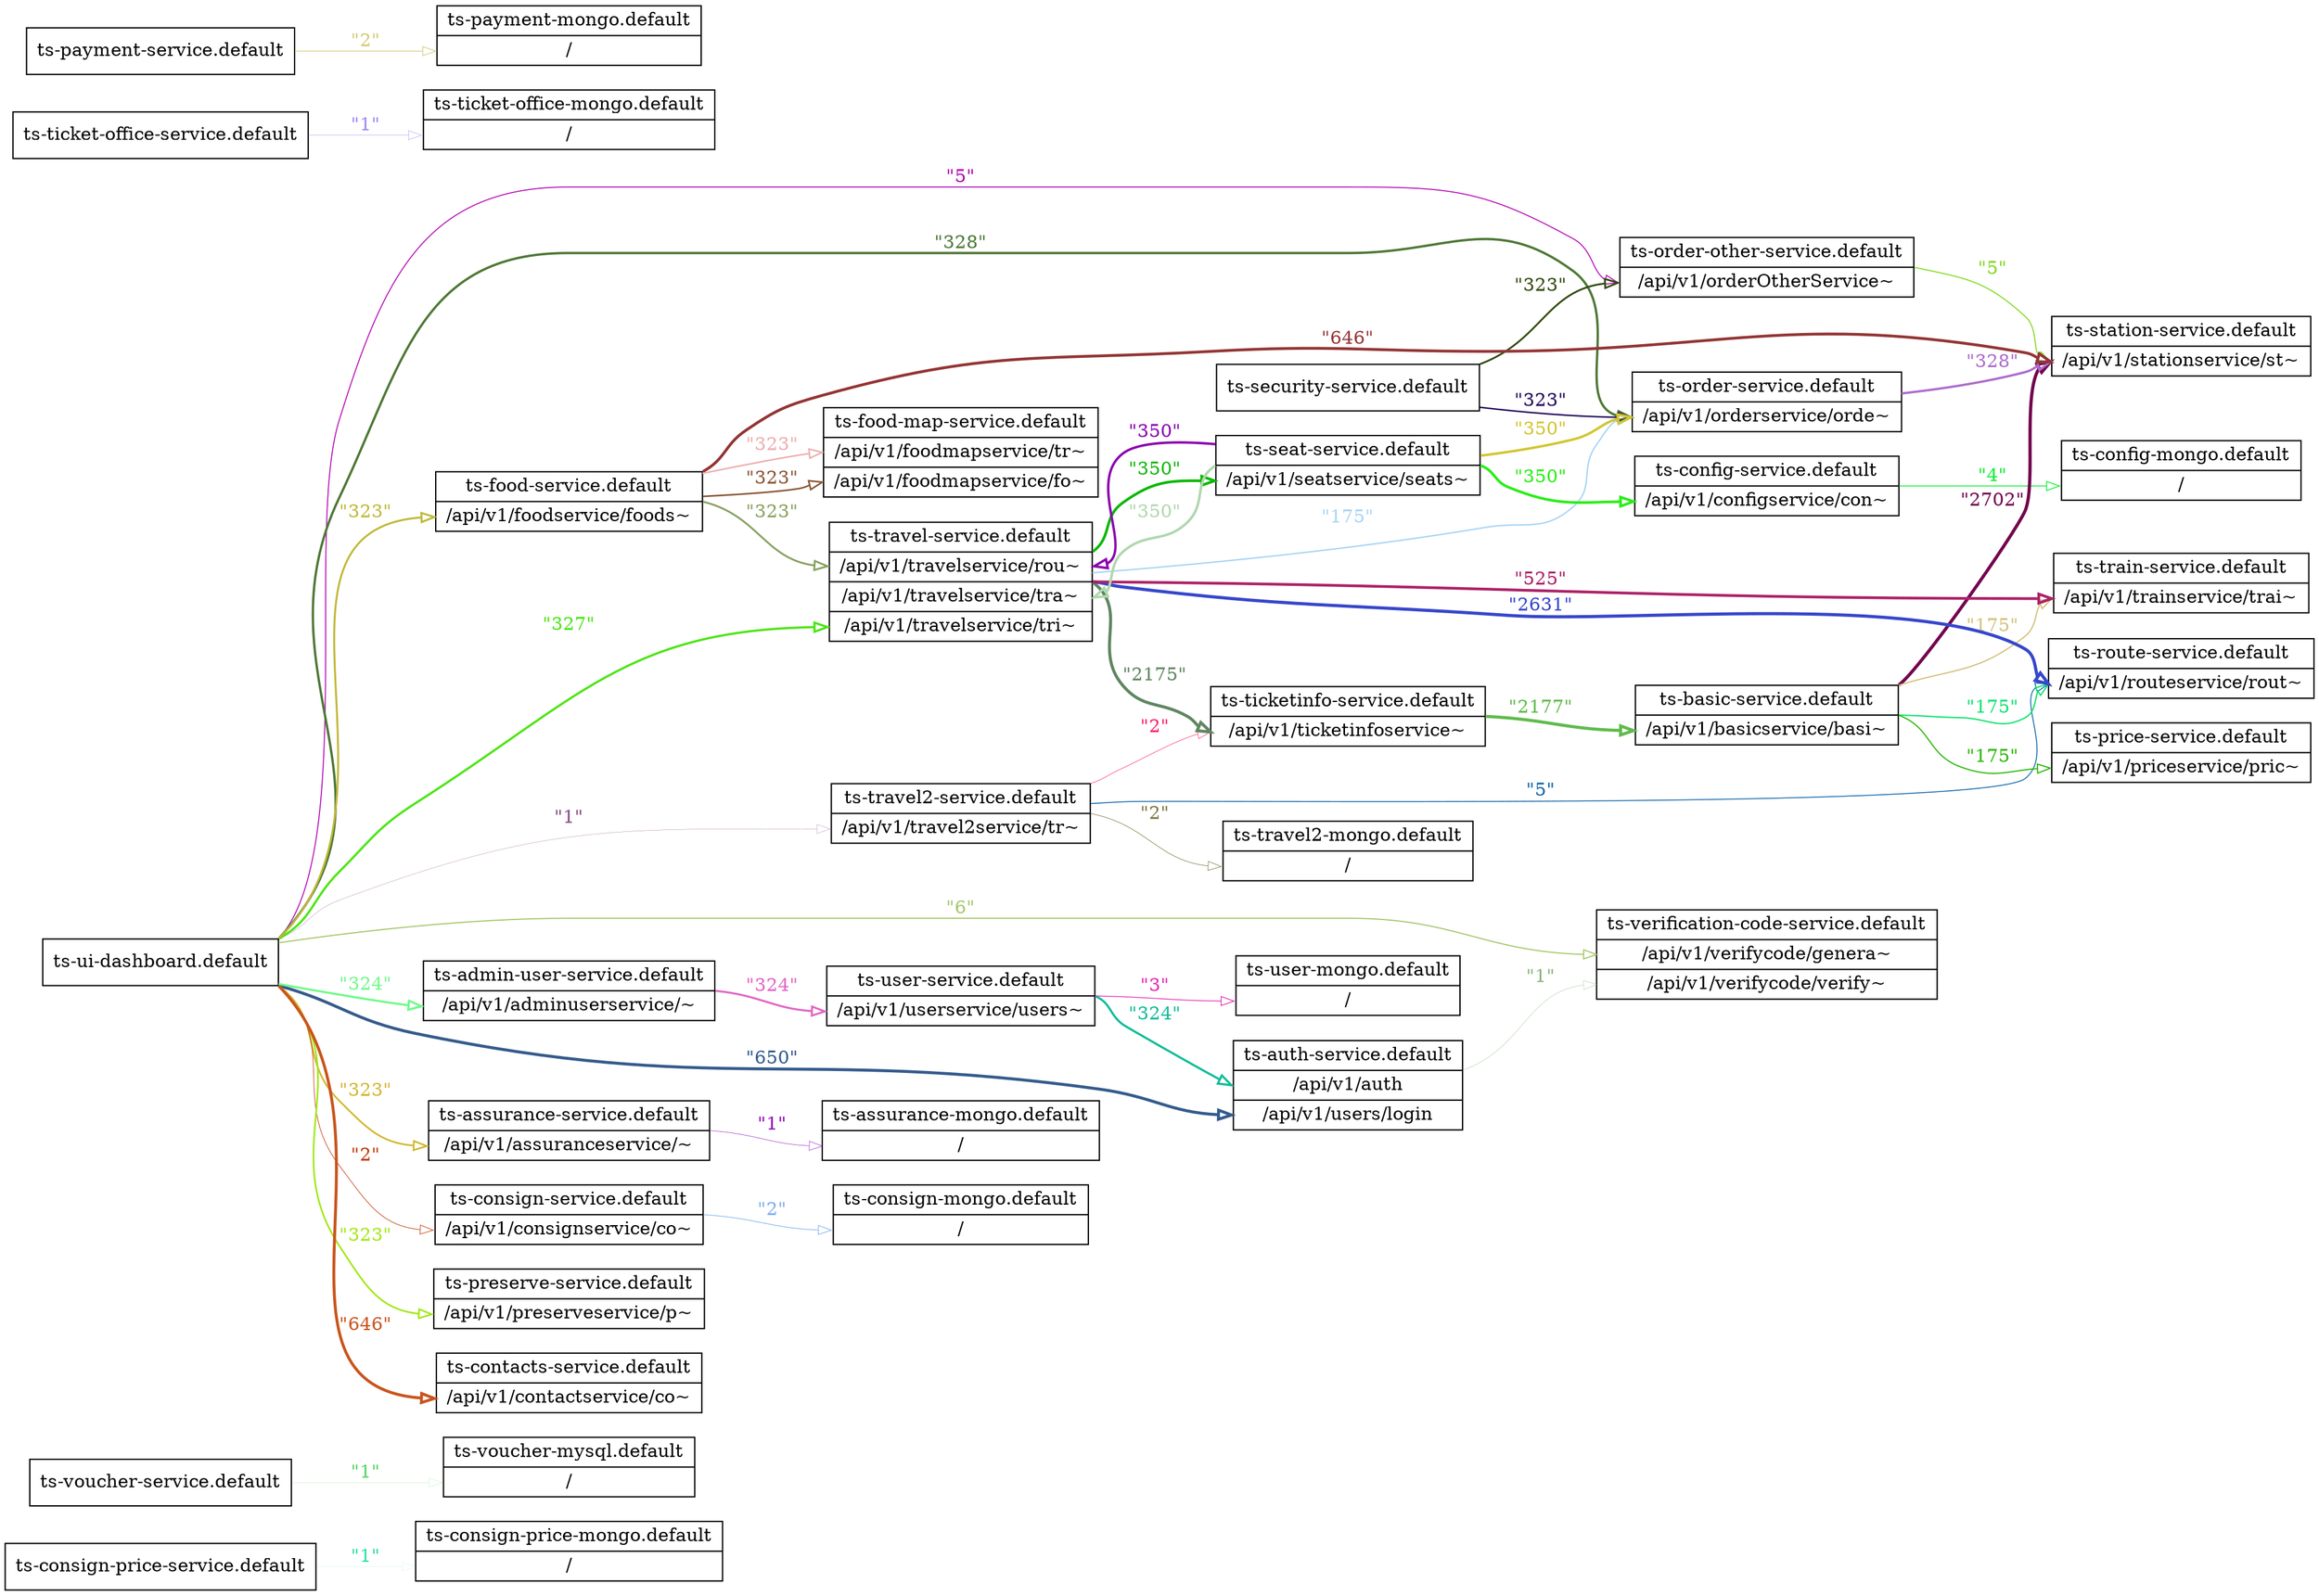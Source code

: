digraph endpoints_istio {
rankdir = LR;
node [shape=record];
ts_consign_price_service_default:_:e  -> ts_consign_price_mongo_default:_ [label = <<font color="#27dea5">"1"</font>> arrowhead="empty" color="#27dea5" penwidth=0.052083333333333336];

ts_consign_price_service_default[
shape="record"
label="<ts_consign_price_service_default> ts-consign-price-service.default"
]
ts_voucher_service_default:_:e  -> ts_voucher_mysql_default:_ [label = <<font color="#4dd45b">"1"</font>> arrowhead="empty" color="#4dd45b" penwidth=0.10416666666666667];

ts_voucher_service_default[
shape="record"
label="<ts_voucher_service_default> ts-voucher-service.default"
]
ts_ui_dashboard_default:_api_v1_travel2service_tr_:e  -> ts_travel2_service_default:_api_v1_travel2service_tr_ [label = <<font color="#84467f">"1"</font>> arrowhead="empty" color="#84467f" penwidth=0.15625];

ts_ui_dashboard_default[
shape="record"
label="<ts_ui_dashboard_default> ts-ui-dashboard.default"
]
ts_auth_service_default:_api_v1_verifycode_verify_:e  -> ts_verification_code_service_default:_api_v1_verifycode_verify_ [label = <<font color="#87b57d">"1"</font>> arrowhead="empty" color="#87b57d" penwidth=0.20833333333333334];

ts_auth_service_default[
shape="record"
label="<ts_auth_service_default> ts-auth-service.default"
]
ts_ticket_office_service_default:_:e  -> ts_ticket_office_mongo_default:_ [label = <<font color="#9f84f2">"1"</font>> arrowhead="empty" color="#9f84f2" penwidth=0.2604166666666667];

ts_ticket_office_service_default[
shape="record"
label="<ts_ticket_office_service_default> ts-ticket-office-service.default"
]
ts_assurance_service_default:_:e  -> ts_assurance_mongo_default:_ [label = <<font color="#8f0cb7">"1"</font>> arrowhead="empty" color="#8f0cb7" penwidth=0.3125];

ts_assurance_service_default[
shape="record"
label="<ts_assurance_service_default> ts-assurance-service.default"
]
ts_travel2_service_default:_api_v1_ticketinfoservice_:e  -> ts_ticketinfo_service_default:_api_v1_ticketinfoservice_ [label = <<font color="#fd206d">"2"</font>> arrowhead="empty" color="#fd206d" penwidth=0.3645833333333333];

ts_travel2_service_default[
shape="record"
label="<ts_travel2_service_default> ts-travel2-service.default"
]
ts_travel2_service_default:_:e  -> ts_travel2_mongo_default:_ [label = <<font color="#7e7845">"2"</font>> arrowhead="empty" color="#7e7845" penwidth=0.41666666666666663];
ts_ui_dashboard_default:_api_v1_consignservice_co_:e  -> ts_consign_service_default:_api_v1_consignservice_co_ [label = <<font color="#be3d0b">"2"</font>> arrowhead="empty" color="#be3d0b" penwidth=0.46874999999999994];
ts_consign_service_default:_:e  -> ts_consign_mongo_default:_ [label = <<font color="#7fafed">"2"</font>> arrowhead="empty" color="#7fafed" penwidth=0.5208333333333333];

ts_consign_service_default[
shape="record"
label="<ts_consign_service_default> ts-consign-service.default"
]
ts_payment_service_default:_:e  -> ts_payment_mongo_default:_ [label = <<font color="#d2cc79">"2"</font>> arrowhead="empty" color="#d2cc79" penwidth=0.5729166666666666];

ts_payment_service_default[
shape="record"
label="<ts_payment_service_default> ts-payment-service.default"
]
ts_user_service_default:_:e  -> ts_user_mongo_default:_ [label = <<font color="#e528b6">"3"</font>> arrowhead="empty" color="#e528b6" penwidth=0.625];

ts_user_service_default[
shape="record"
label="<ts_user_service_default> ts-user-service.default"
]
ts_config_service_default:_:e  -> ts_config_mongo_default:_ [label = <<font color="#0eee31">"4"</font>> arrowhead="empty" color="#0eee31" penwidth=0.6770833333333334];

ts_config_service_default[
shape="record"
label="<ts_config_service_default> ts-config-service.default"
]
ts_travel2_service_default:_api_v1_routeservice_rout_:e  -> ts_route_service_default:_api_v1_routeservice_rout_ [label = <<font color="#1367ab">"5"</font>> arrowhead="empty" color="#1367ab" penwidth=0.7291666666666667];
ts_ui_dashboard_default:_api_v1_orderOtherService_:e  -> ts_order_other_service_default:_api_v1_orderOtherService_ [label = <<font color="#b208b4">"5"</font>> arrowhead="empty" color="#b208b4" penwidth=0.7812500000000001];
ts_order_other_service_default:_api_v1_stationservice_st_:e  -> ts_station_service_default:_api_v1_stationservice_st_ [label = <<font color="#83d921">"5"</font>> arrowhead="empty" color="#83d921" penwidth=0.8333333333333335];

ts_order_other_service_default[
shape="record"
label="<ts_order_other_service_default> ts-order-other-service.default"
]
ts_ui_dashboard_default:_api_v1_verifycode_genera_:e  -> ts_verification_code_service_default:_api_v1_verifycode_genera_ [label = <<font color="#a6c669">"6"</font>> arrowhead="empty" color="#a6c669" penwidth=0.8854166666666669];
ts_basic_service_default:_api_v1_priceservice_pric_:e  -> ts_price_service_default:_api_v1_priceservice_pric_ [label = <<font color="#2db80a">"175"</font>> arrowhead="empty" color="#2db80a" penwidth=0.9375000000000002];

ts_basic_service_default[
shape="record"
label="<ts_basic_service_default> ts-basic-service.default"
]
ts_basic_service_default:_api_v1_trainservice_trai_:e  -> ts_train_service_default:_api_v1_trainservice_trai_ [label = <<font color="#d3c27d">"175"</font>> arrowhead="empty" color="#d3c27d" penwidth=0.9895833333333336];
ts_basic_service_default:_api_v1_routeservice_rout_:e  -> ts_route_service_default:_api_v1_routeservice_rout_ [label = <<font color="#11e370">"175"</font>> arrowhead="empty" color="#11e370" penwidth=1.041666666666667];
ts_travel_service_default:_api_v1_orderservice_orde_:e  -> ts_order_service_default:_api_v1_orderservice_orde_ [label = <<font color="#a8d5f4">"175"</font>> arrowhead="empty" color="#a8d5f4" penwidth=1.0937500000000002];

ts_travel_service_default[
shape="record"
label="<ts_travel_service_default> ts-travel-service.default"
]
ts_security_service_default:_api_v1_orderservice_orde_:e  -> ts_order_service_default:_api_v1_orderservice_orde_ [label = <<font color="#230a5a">"323"</font>> arrowhead="empty" color="#230a5a" penwidth=1.1458333333333335];

ts_security_service_default[
shape="record"
label="<ts_security_service_default> ts-security-service.default"
]
ts_food_service_default:_api_v1_foodmapservice_tr_:e  -> ts_food_map_service_default:_api_v1_foodmapservice_tr_ [label = <<font color="#edaeaf">"323"</font>> arrowhead="empty" color="#edaeaf" penwidth=1.1979166666666667];

ts_food_service_default[
shape="record"
label="<ts_food_service_default> ts-food-service.default"
]
ts_food_service_default:_api_v1_foodmapservice_fo_:e  -> ts_food_map_service_default:_api_v1_foodmapservice_fo_ [label = <<font color="#8a5536">"323"</font>> arrowhead="empty" color="#8a5536" penwidth=1.25];
ts_ui_dashboard_default:_api_v1_preserveservice_p_:e  -> ts_preserve_service_default:_api_v1_preserveservice_p_ [label = <<font color="#a2e81a">"323"</font>> arrowhead="empty" color="#a2e81a" penwidth=1.3020833333333333];
ts_ui_dashboard_default:_api_v1_assuranceservice__:e  -> ts_assurance_service_default:_api_v1_assuranceservice__ [label = <<font color="#d3b832">"323"</font>> arrowhead="empty" color="#d3b832" penwidth=1.3541666666666665];
ts_security_service_default:_api_v1_orderOtherService_:e  -> ts_order_other_service_default:_api_v1_orderOtherService_ [label = <<font color="#32490f">"323"</font>> arrowhead="empty" color="#32490f" penwidth=1.4062499999999998];
ts_food_service_default:_api_v1_travelservice_rou_:e  -> ts_travel_service_default:_api_v1_travelservice_rou_ [label = <<font color="#88a162">"323"</font>> arrowhead="empty" color="#88a162" penwidth=1.458333333333333];
ts_ui_dashboard_default:_api_v1_foodservice_foods_:e  -> ts_food_service_default:_api_v1_foodservice_foods_ [label = <<font color="#c0b838">"323"</font>> arrowhead="empty" color="#c0b838" penwidth=1.5104166666666663];
ts_admin_user_service_default:_api_v1_userservice_users_:e  -> ts_user_service_default:_api_v1_userservice_users_ [label = <<font color="#e167c5">"324"</font>> arrowhead="empty" color="#e167c5" penwidth=1.5624999999999996];

ts_admin_user_service_default[
shape="record"
label="<ts_admin_user_service_default> ts-admin-user-service.default"
]
ts_ui_dashboard_default:_api_v1_adminuserservice__:e  -> ts_admin_user_service_default:_api_v1_adminuserservice__ [label = <<font color="#71f989">"324"</font>> arrowhead="empty" color="#71f989" penwidth=1.6145833333333328];
ts_user_service_default:_api_v1_auth:e  -> ts_auth_service_default:_api_v1_auth [label = <<font color="#10bc99">"324"</font>> arrowhead="empty" color="#10bc99" penwidth=1.666666666666666];
ts_ui_dashboard_default:_api_v1_travelservice_tri_:e  -> ts_travel_service_default:_api_v1_travelservice_tri_ [label = <<font color="#4de515">"327"</font>> arrowhead="empty" color="#4de515" penwidth=1.7187499999999993];
ts_order_service_default:_api_v1_stationservice_st_:e  -> ts_station_service_default:_api_v1_stationservice_st_ [label = <<font color="#ad6ccc">"328"</font>> arrowhead="empty" color="#ad6ccc" penwidth=1.7708333333333326];

ts_order_service_default[
shape="record"
label="<ts_order_service_default> ts-order-service.default"
]
ts_ui_dashboard_default:_api_v1_orderservice_orde_:e  -> ts_order_service_default:_api_v1_orderservice_orde_ [label = <<font color="#4e7836">"328"</font>> arrowhead="empty" color="#4e7836" penwidth=1.8229166666666659];
ts_seat_service_default:_api_v1_travelservice_rou_:e  -> ts_travel_service_default:_api_v1_travelservice_rou_ [label = <<font color="#8a03ae">"350"</font>> arrowhead="empty" color="#8a03ae" penwidth=1.8749999999999991];

ts_seat_service_default[
shape="record"
label="<ts_seat_service_default> ts-seat-service.default"
]
ts_seat_service_default:_api_v1_orderservice_orde_:e  -> ts_order_service_default:_api_v1_orderservice_orde_ [label = <<font color="#d3c533">"350"</font>> arrowhead="empty" color="#d3c533" penwidth=1.9270833333333324];
ts_seat_service_default:_api_v1_travelservice_tra_:e  -> ts_travel_service_default:_api_v1_travelservice_tra_ [label = <<font color="#b1d7ae">"350"</font>> arrowhead="empty" color="#b1d7ae" penwidth=1.9791666666666656];
ts_seat_service_default:_api_v1_configservice_con_:e  -> ts_config_service_default:_api_v1_configservice_con_ [label = <<font color="#2aed17">"350"</font>> arrowhead="empty" color="#2aed17" penwidth=2.031249999999999];
ts_travel_service_default:_api_v1_seatservice_seats_:e  -> ts_seat_service_default:_api_v1_seatservice_seats_ [label = <<font color="#0eb808">"350"</font>> arrowhead="empty" color="#0eb808" penwidth=2.0833333333333326];
ts_travel_service_default:_api_v1_trainservice_trai_:e  -> ts_train_service_default:_api_v1_trainservice_trai_ [label = <<font color="#ac2267">"525"</font>> arrowhead="empty" color="#ac2267" penwidth=2.135416666666666];
ts_food_service_default:_api_v1_stationservice_st_:e  -> ts_station_service_default:_api_v1_stationservice_st_ [label = <<font color="#933534">"646"</font>> arrowhead="empty" color="#933534" penwidth=2.1874999999999996];
ts_ui_dashboard_default:_api_v1_contactservice_co_:e  -> ts_contacts_service_default:_api_v1_contactservice_co_ [label = <<font color="#c9551d">"646"</font>> arrowhead="empty" color="#c9551d" penwidth=2.239583333333333];
ts_ui_dashboard_default:_api_v1_users_login:e  -> ts_auth_service_default:_api_v1_users_login [label = <<font color="#355b8c">"650"</font>> arrowhead="empty" color="#355b8c" penwidth=2.2916666666666665];
ts_travel_service_default:_api_v1_ticketinfoservice_:e  -> ts_ticketinfo_service_default:_api_v1_ticketinfoservice_ [label = <<font color="#608660">"2175"</font>> arrowhead="empty" color="#608660" penwidth=2.34375];
ts_ticketinfo_service_default:_api_v1_basicservice_basi_:e  -> ts_basic_service_default:_api_v1_basicservice_basi_ [label = <<font color="#60bb4c">"2177"</font>> arrowhead="empty" color="#60bb4c" penwidth=2.3958333333333335];

ts_ticketinfo_service_default[
shape="record"
label="<ts_ticketinfo_service_default> ts-ticketinfo-service.default"
]
ts_travel_service_default:_api_v1_routeservice_rout_:e  -> ts_route_service_default:_api_v1_routeservice_rout_ [label = <<font color="#3647cb">"2631"</font>> arrowhead="empty" color="#3647cb" penwidth=2.447916666666667];
ts_basic_service_default:_api_v1_stationservice_st_:e  -> ts_station_service_default:_api_v1_stationservice_st_ [label = <<font color="#72054e">"2702"</font>> arrowhead="empty" color="#72054e" penwidth=2.5000000000000004];

ts_ticket_office_mongo_default[
shape="record"
label="<ts_ticket_office_mongo_default> ts-ticket-office-mongo.default|<_> /"
]

ts_route_service_default[
shape="record"
label="<ts_route_service_default> ts-route-service.default|<_api_v1_routeservice_rout_> /api/v1/routeservice/rout~"
]

ts_user_service_default[
shape="record"
label="<ts_user_service_default> ts-user-service.default|<_api_v1_userservice_users_> /api/v1/userservice/users~"
]

ts_seat_service_default[
shape="record"
label="<ts_seat_service_default> ts-seat-service.default|<_api_v1_seatservice_seats_> /api/v1/seatservice/seats~"
]

ts_basic_service_default[
shape="record"
label="<ts_basic_service_default> ts-basic-service.default|<_api_v1_basicservice_basi_> /api/v1/basicservice/basi~"
]

ts_station_service_default[
shape="record"
label="<ts_station_service_default> ts-station-service.default|<_api_v1_stationservice_st_> /api/v1/stationservice/st~"
]

ts_price_service_default[
shape="record"
label="<ts_price_service_default> ts-price-service.default|<_api_v1_priceservice_pric_> /api/v1/priceservice/pric~"
]

ts_voucher_mysql_default[
shape="record"
label="<ts_voucher_mysql_default> ts-voucher-mysql.default|<_> /"
]

ts_food_map_service_default[
shape="record"
label="<ts_food_map_service_default> ts-food-map-service.default|<_api_v1_foodmapservice_tr_> /api/v1/foodmapservice/tr~|<_api_v1_foodmapservice_fo_> /api/v1/foodmapservice/fo~"
]

ts_consign_price_mongo_default[
shape="record"
label="<ts_consign_price_mongo_default> ts-consign-price-mongo.default|<_> /"
]

ts_verification_code_service_default[
shape="record"
label="<ts_verification_code_service_default> ts-verification-code-service.default|<_api_v1_verifycode_genera_> /api/v1/verifycode/genera~|<_api_v1_verifycode_verify_> /api/v1/verifycode/verify~"
]

ts_preserve_service_default[
shape="record"
label="<ts_preserve_service_default> ts-preserve-service.default|<_api_v1_preserveservice_p_> /api/v1/preserveservice/p~"
]

ts_ticketinfo_service_default[
shape="record"
label="<ts_ticketinfo_service_default> ts-ticketinfo-service.default|<_api_v1_ticketinfoservice_> /api/v1/ticketinfoservice~"
]

ts_user_mongo_default[
shape="record"
label="<ts_user_mongo_default> ts-user-mongo.default|<_> /"
]

ts_train_service_default[
shape="record"
label="<ts_train_service_default> ts-train-service.default|<_api_v1_trainservice_trai_> /api/v1/trainservice/trai~"
]

ts_auth_service_default[
shape="record"
label="<ts_auth_service_default> ts-auth-service.default|<_api_v1_auth> /api/v1/auth|<_api_v1_users_login> /api/v1/users/login"
]

ts_contacts_service_default[
shape="record"
label="<ts_contacts_service_default> ts-contacts-service.default|<_api_v1_contactservice_co_> /api/v1/contactservice/co~"
]

ts_order_other_service_default[
shape="record"
label="<ts_order_other_service_default> ts-order-other-service.default|<_api_v1_orderOtherService_> /api/v1/orderOtherService~"
]

ts_admin_user_service_default[
shape="record"
label="<ts_admin_user_service_default> ts-admin-user-service.default|<_api_v1_adminuserservice__> /api/v1/adminuserservice/~"
]

ts_payment_mongo_default[
shape="record"
label="<ts_payment_mongo_default> ts-payment-mongo.default|<_> /"
]

ts_travel2_service_default[
shape="record"
label="<ts_travel2_service_default> ts-travel2-service.default|<_api_v1_travel2service_tr_> /api/v1/travel2service/tr~"
]

ts_consign_mongo_default[
shape="record"
label="<ts_consign_mongo_default> ts-consign-mongo.default|<_> /"
]

ts_consign_service_default[
shape="record"
label="<ts_consign_service_default> ts-consign-service.default|<_api_v1_consignservice_co_> /api/v1/consignservice/co~"
]

ts_assurance_service_default[
shape="record"
label="<ts_assurance_service_default> ts-assurance-service.default|<_api_v1_assuranceservice__> /api/v1/assuranceservice/~"
]

ts_travel_service_default[
shape="record"
label="<ts_travel_service_default> ts-travel-service.default|<_api_v1_travelservice_rou_> /api/v1/travelservice/rou~|<_api_v1_travelservice_tra_> /api/v1/travelservice/tra~|<_api_v1_travelservice_tri_> /api/v1/travelservice/tri~"
]

ts_order_service_default[
shape="record"
label="<ts_order_service_default> ts-order-service.default|<_api_v1_orderservice_orde_> /api/v1/orderservice/orde~"
]

ts_config_service_default[
shape="record"
label="<ts_config_service_default> ts-config-service.default|<_api_v1_configservice_con_> /api/v1/configservice/con~"
]

ts_travel2_mongo_default[
shape="record"
label="<ts_travel2_mongo_default> ts-travel2-mongo.default|<_> /"
]

ts_food_service_default[
shape="record"
label="<ts_food_service_default> ts-food-service.default|<_api_v1_foodservice_foods_> /api/v1/foodservice/foods~"
]

ts_assurance_mongo_default[
shape="record"
label="<ts_assurance_mongo_default> ts-assurance-mongo.default|<_> /"
]

ts_config_mongo_default[
shape="record"
label="<ts_config_mongo_default> ts-config-mongo.default|<_> /"
]
}
